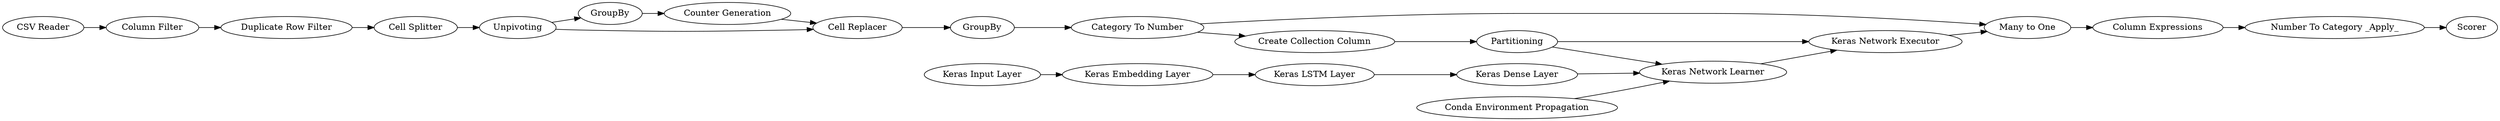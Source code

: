digraph {
	"-4153154144177352055_893" [label="Keras Dense Layer"]
	"5640071504294750882_405" [label=Unpivoting]
	"5640071504294750882_410" [label=GroupBy]
	"5640071504294750882_415" [label=GroupBy]
	"5640071504294750882_880" [label="Column Filter"]
	"1030385563048961881_888" [label="Column Expressions"]
	"5640071504294750882_332" [label="Duplicate Row Filter"]
	"-4153154144177352055_908" [label="Conda Environment Propagation"]
	"-4153154144177352055_895" [label="Keras Input Layer"]
	"-4153154144177352055_892" [label="Keras Embedding Layer"]
	"-4153154144177352055_884" [label=Partitioning]
	"-4153154144177352055_879" [label="CSV Reader"]
	"1030385563048961881_889" [label="Number To Category _Apply_"]
	"-4153154144177352055_882" [label="Create Collection Column"]
	"5640071504294750882_409" [label="Cell Replacer"]
	"-4153154144177352055_894" [label="Keras LSTM Layer"]
	"1030385563048961881_887" [label="Many to One"]
	"5640071504294750882_408" [label="Counter Generation"]
	"-4153154144177352055_883" [label="Keras Network Learner"]
	"5640071504294750882_403" [label="Cell Splitter"]
	"-4153154144177352055_885" [label="Category To Number"]
	"-4153154144177352055_891" [label=Scorer]
	"-4153154144177352055_886" [label="Keras Network Executor"]
	"1030385563048961881_889" -> "-4153154144177352055_891"
	"-4153154144177352055_894" -> "-4153154144177352055_893"
	"-4153154144177352055_893" -> "-4153154144177352055_883"
	"-4153154144177352055_895" -> "-4153154144177352055_892"
	"-4153154144177352055_885" -> "1030385563048961881_887"
	"5640071504294750882_332" -> "5640071504294750882_403"
	"-4153154144177352055_892" -> "-4153154144177352055_894"
	"-4153154144177352055_883" -> "-4153154144177352055_886"
	"1030385563048961881_887" -> "1030385563048961881_888"
	"1030385563048961881_888" -> "1030385563048961881_889"
	"-4153154144177352055_884" -> "-4153154144177352055_883"
	"5640071504294750882_405" -> "5640071504294750882_410"
	"5640071504294750882_403" -> "5640071504294750882_405"
	"-4153154144177352055_886" -> "1030385563048961881_887"
	"-4153154144177352055_879" -> "5640071504294750882_880"
	"5640071504294750882_415" -> "-4153154144177352055_885"
	"5640071504294750882_410" -> "5640071504294750882_408"
	"-4153154144177352055_882" -> "-4153154144177352055_884"
	"5640071504294750882_405" -> "5640071504294750882_409"
	"-4153154144177352055_908" -> "-4153154144177352055_883"
	"-4153154144177352055_885" -> "-4153154144177352055_882"
	"5640071504294750882_880" -> "5640071504294750882_332"
	"5640071504294750882_409" -> "5640071504294750882_415"
	"5640071504294750882_408" -> "5640071504294750882_409"
	"-4153154144177352055_884" -> "-4153154144177352055_886"
	rankdir=LR
}

